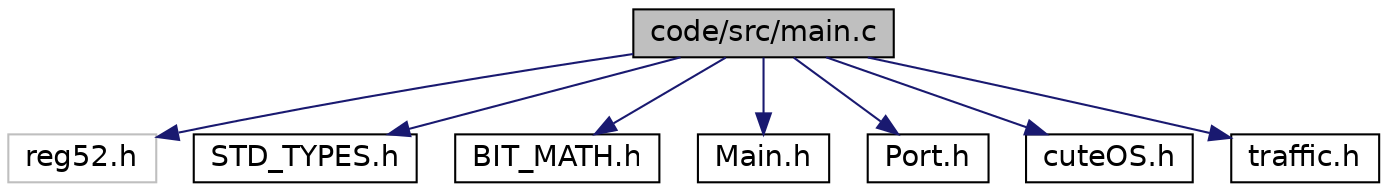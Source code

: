 digraph "code/src/main.c"
{
 // LATEX_PDF_SIZE
  edge [fontname="Helvetica",fontsize="14",labelfontname="Helvetica",labelfontsize="14"];
  node [fontname="Helvetica",fontsize="14",shape=record];
  Node1 [label="code/src/main.c",height=0.2,width=0.4,color="black", fillcolor="grey75", style="filled", fontcolor="black",tooltip="Testing cute OS."];
  Node1 -> Node2 [color="midnightblue",fontsize="14",style="solid",fontname="Helvetica"];
  Node2 [label="reg52.h",height=0.2,width=0.4,color="grey75", fillcolor="white", style="filled",tooltip=" "];
  Node1 -> Node3 [color="midnightblue",fontsize="14",style="solid",fontname="Helvetica"];
  Node3 [label="STD_TYPES.h",height=0.2,width=0.4,color="black", fillcolor="white", style="filled",URL="$_s_t_d___t_y_p_e_s_8h.html",tooltip="Standard data types For AVR Microcontrollers."];
  Node1 -> Node4 [color="midnightblue",fontsize="14",style="solid",fontname="Helvetica"];
  Node4 [label="BIT_MATH.h",height=0.2,width=0.4,color="black", fillcolor="white", style="filled",URL="$_b_i_t___m_a_t_h_8h.html",tooltip="Common bit manipulation operations."];
  Node1 -> Node5 [color="midnightblue",fontsize="14",style="solid",fontname="Helvetica"];
  Node5 [label="Main.h",height=0.2,width=0.4,color="black", fillcolor="white", style="filled",URL="$main_8h.html",tooltip="Project Header for main.c."];
  Node1 -> Node6 [color="midnightblue",fontsize="14",style="solid",fontname="Helvetica"];
  Node6 [label="Port.h",height=0.2,width=0.4,color="black", fillcolor="white", style="filled",URL="$port_8h.html",tooltip="Port Header file for the milk pasteurization example."];
  Node1 -> Node7 [color="midnightblue",fontsize="14",style="solid",fontname="Helvetica"];
  Node7 [label="cuteOS.h",height=0.2,width=0.4,color="black", fillcolor="white", style="filled",URL="$cute_o_s_8h.html",tooltip="Simple EOS interfaces header file. See cuteOS.c for more details."];
  Node1 -> Node8 [color="midnightblue",fontsize="14",style="solid",fontname="Helvetica"];
  Node8 [label="traffic.h",height=0.2,width=0.4,color="black", fillcolor="white", style="filled",URL="$traffic_8h.html",tooltip="Traffic Light System interfaces header file. See traffic.c for more details."];
}
